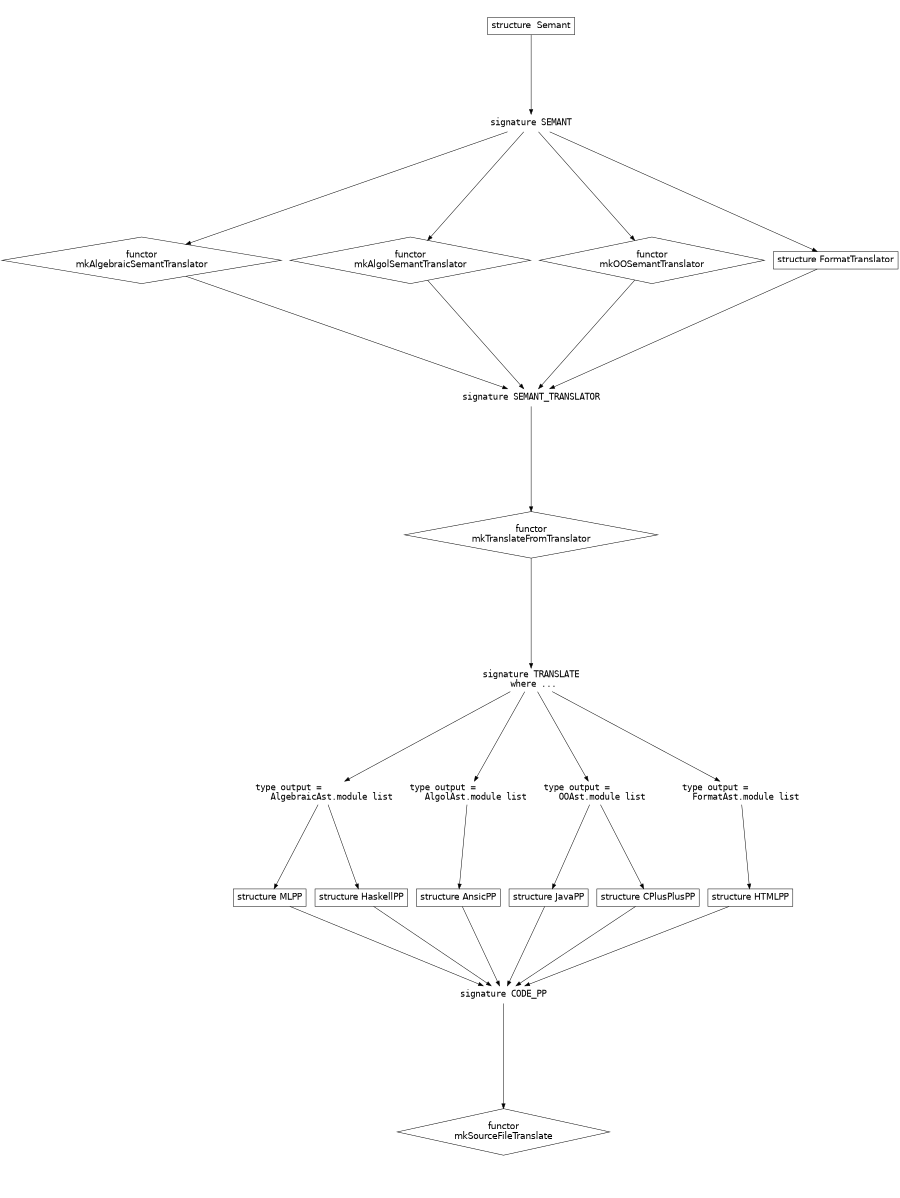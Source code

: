 digraph G {
graph [size="6,8",ratio="fill"];
node [fontname = "Helvetica",fontsize="18"];
/* signatures */
node [fontname = "Courier", shape = "plaintext" ]; 
 semant_sig [label="signature SEMANT"];
 code_pp [label="signature CODE_PP"];

 algebraic_ast [label="type output =\l   AlgebraicAst.module list"];
 algol_ast     [label="type output =\l   AlgolAst.module list"];
 oo_ast        [label="type output =\l   OOAst.module list"];

translate_sig [label="signature TRANSLATE\l where ..."];
 format_ast  [label="type output =\l  FormatAst.module list"];
/* xml_dtd_ast [label="type output =\l  XMLDTDAst.module list"];
*/
semant_translate_sig [label="signature SEMANT_TRANSLATOR"];
/* functors */
node [fontname = "Helvetica", shape = "diamond" ]; 

 source_pp [label="functor\nmkSourceFileTranslate\n"];
 translate [label="functor\nmkTranslateFromTranslator\n"];
 translate_algebraic [label="functor\nmkAlgebraicSemantTranslator\n"];
 translate_algol [label="functor\nmkAlgolSemantTranslator\n"];
 translate_oo [label="functor\nmkOOSemantTranslator\n"];

node [fontname = "Helvetica", shape = "box" ]; 
/* structs */
  semant [label="structure  Semant"];

  translate_format [label="structure FormatTranslator"];
/*  translate_xml_dtd [label="structure XMLDTDTranslator"]; */

node [shape = "box"];
ml_pp [label="structure MLPP"];
haskell_pp [label="structure HaskellPP"];
java_pp [label="structure JavaPP"];
c_plus_plus_pp [label="structure CPlusPlusPP"];
node [shape = "box"];
ansic_pp [label="structure AnsicPP"];
html_pp [label="structure HTMLPP"];
/*xml_dtd_pp [label="structure XMLDTDPP"]; */


semant -> semant_sig 
semant_sig -> translate_algebraic ->  semant_translate_sig
semant_sig -> translate_oo  ->   semant_translate_sig
semant_sig -> translate_algol ->  semant_translate_sig
semant_sig -> translate_format   ->   semant_translate_sig 
/*semant_sig -> translate_xml_dtd   -> semant_translate_sig */


semant_translate_sig -> translate -> translate_sig
translate_sig -> algebraic_ast 
translate_sig -> oo_ast
translate_sig -> algol_ast 
translate_sig -> format_ast 
/*translate_sig -> xml_dtd_ast */

algebraic_ast -> ml_pp 
algebraic_ast -> haskell_pp 
oo_ast -> java_pp 
oo_ast -> c_plus_plus_pp
algol_ast  -> ansic_pp
format_ast -> html_pp
/*xml_dtd_ast -> xml_dtd_pp */

ml_pp -> code_pp
haskell_pp -> code_pp
ansic_pp -> code_pp
java_pp -> code_pp
c_plus_plus_pp -> code_pp
html_pp -> code_pp
/*xml_dtd_pp ->  code_pp*/

code_pp -> source_pp
}